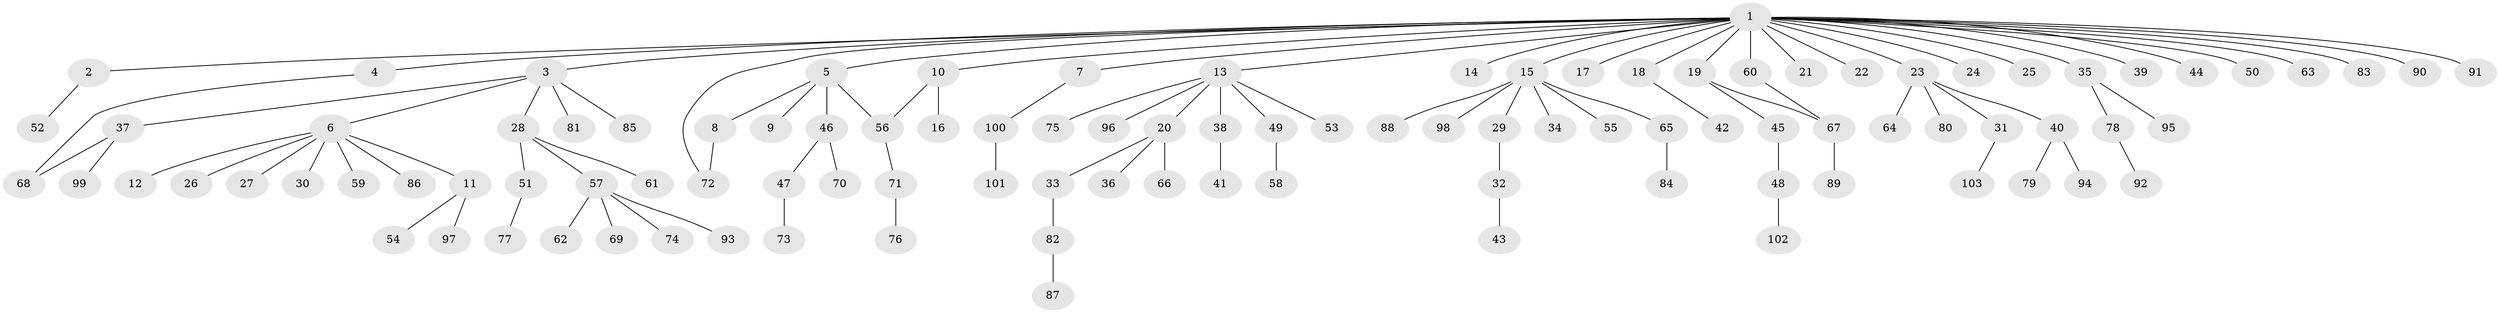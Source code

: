// Generated by graph-tools (version 1.1) at 2025/26/03/09/25 03:26:00]
// undirected, 103 vertices, 106 edges
graph export_dot {
graph [start="1"]
  node [color=gray90,style=filled];
  1;
  2;
  3;
  4;
  5;
  6;
  7;
  8;
  9;
  10;
  11;
  12;
  13;
  14;
  15;
  16;
  17;
  18;
  19;
  20;
  21;
  22;
  23;
  24;
  25;
  26;
  27;
  28;
  29;
  30;
  31;
  32;
  33;
  34;
  35;
  36;
  37;
  38;
  39;
  40;
  41;
  42;
  43;
  44;
  45;
  46;
  47;
  48;
  49;
  50;
  51;
  52;
  53;
  54;
  55;
  56;
  57;
  58;
  59;
  60;
  61;
  62;
  63;
  64;
  65;
  66;
  67;
  68;
  69;
  70;
  71;
  72;
  73;
  74;
  75;
  76;
  77;
  78;
  79;
  80;
  81;
  82;
  83;
  84;
  85;
  86;
  87;
  88;
  89;
  90;
  91;
  92;
  93;
  94;
  95;
  96;
  97;
  98;
  99;
  100;
  101;
  102;
  103;
  1 -- 2;
  1 -- 3;
  1 -- 4;
  1 -- 5;
  1 -- 7;
  1 -- 10;
  1 -- 13;
  1 -- 14;
  1 -- 15;
  1 -- 17;
  1 -- 18;
  1 -- 19;
  1 -- 21;
  1 -- 22;
  1 -- 23;
  1 -- 24;
  1 -- 25;
  1 -- 35;
  1 -- 39;
  1 -- 44;
  1 -- 50;
  1 -- 60;
  1 -- 63;
  1 -- 72;
  1 -- 83;
  1 -- 90;
  1 -- 91;
  2 -- 52;
  3 -- 6;
  3 -- 28;
  3 -- 37;
  3 -- 81;
  3 -- 85;
  4 -- 68;
  5 -- 8;
  5 -- 9;
  5 -- 46;
  5 -- 56;
  6 -- 11;
  6 -- 12;
  6 -- 26;
  6 -- 27;
  6 -- 30;
  6 -- 59;
  6 -- 86;
  7 -- 100;
  8 -- 72;
  10 -- 16;
  10 -- 56;
  11 -- 54;
  11 -- 97;
  13 -- 20;
  13 -- 38;
  13 -- 49;
  13 -- 53;
  13 -- 75;
  13 -- 96;
  15 -- 29;
  15 -- 34;
  15 -- 55;
  15 -- 65;
  15 -- 88;
  15 -- 98;
  18 -- 42;
  19 -- 45;
  19 -- 67;
  20 -- 33;
  20 -- 36;
  20 -- 66;
  23 -- 31;
  23 -- 40;
  23 -- 64;
  23 -- 80;
  28 -- 51;
  28 -- 57;
  28 -- 61;
  29 -- 32;
  31 -- 103;
  32 -- 43;
  33 -- 82;
  35 -- 78;
  35 -- 95;
  37 -- 68;
  37 -- 99;
  38 -- 41;
  40 -- 79;
  40 -- 94;
  45 -- 48;
  46 -- 47;
  46 -- 70;
  47 -- 73;
  48 -- 102;
  49 -- 58;
  51 -- 77;
  56 -- 71;
  57 -- 62;
  57 -- 69;
  57 -- 74;
  57 -- 93;
  60 -- 67;
  65 -- 84;
  67 -- 89;
  71 -- 76;
  78 -- 92;
  82 -- 87;
  100 -- 101;
}
